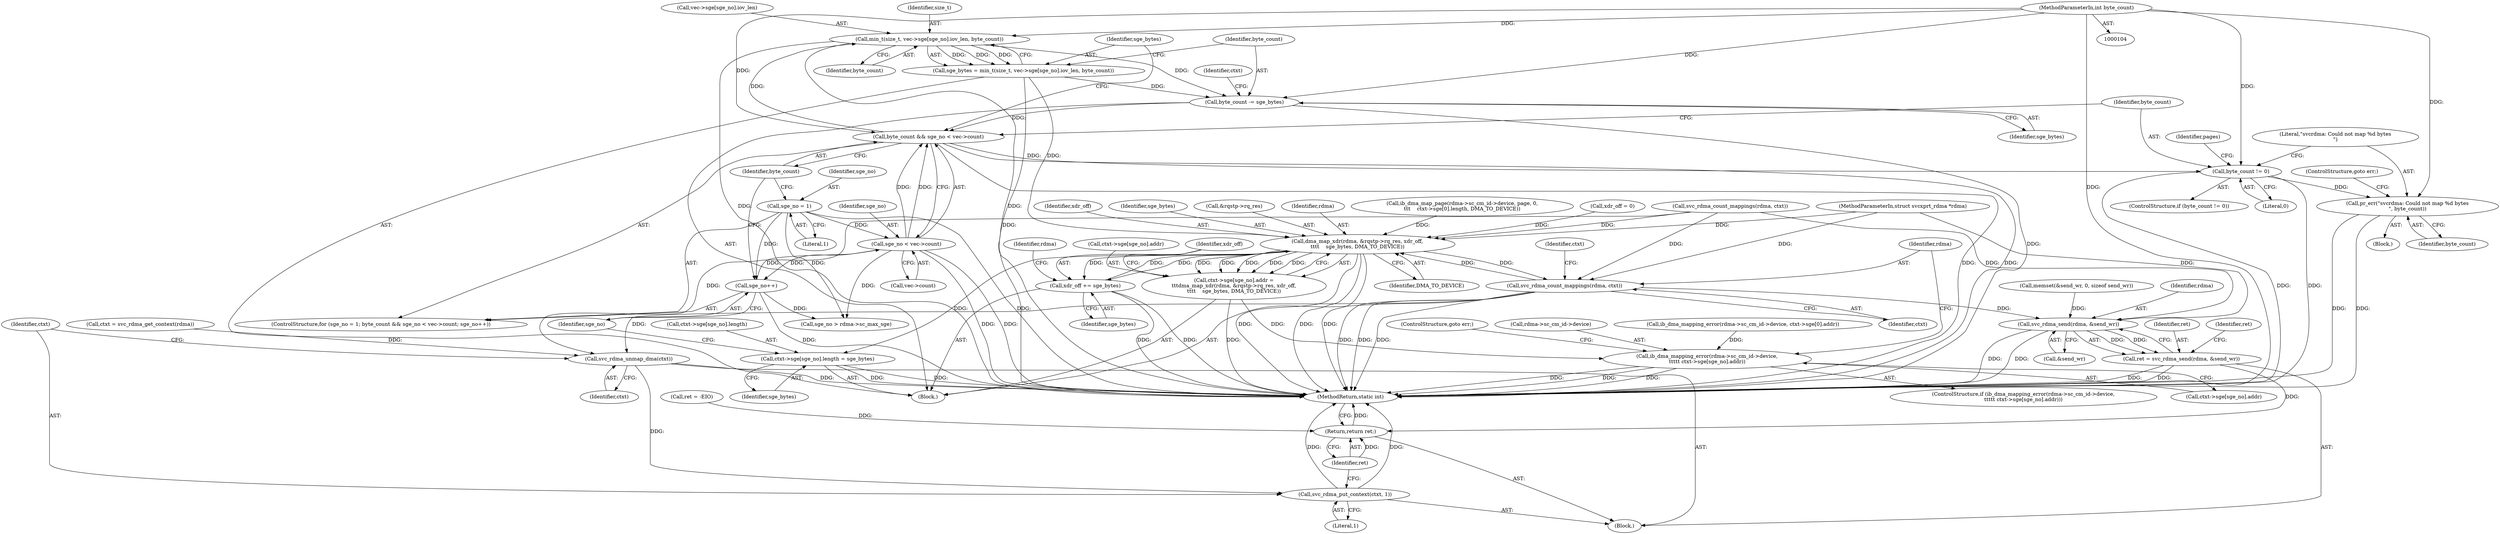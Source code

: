 digraph "1_linux_c70422f760c120480fee4de6c38804c72aa26bc1_32@pointer" {
"1000237" [label="(Call,min_t(size_t, vec->sge[sge_no].iov_len, byte_count))"];
"1000225" [label="(Call,byte_count && sge_no < vec->count)"];
"1000247" [label="(Call,byte_count -= sge_bytes)"];
"1000235" [label="(Call,sge_bytes = min_t(size_t, vec->sge[sge_no].iov_len, byte_count))"];
"1000237" [label="(Call,min_t(size_t, vec->sge[sge_no].iov_len, byte_count))"];
"1000110" [label="(MethodParameterIn,int byte_count)"];
"1000227" [label="(Call,sge_no < vec->count)"];
"1000222" [label="(Call,sge_no = 1)"];
"1000232" [label="(Call,sge_no++)"];
"1000311" [label="(Call,byte_count != 0)"];
"1000315" [label="(Call,pr_err(\"svcrdma: Could not map %d bytes\n\", byte_count))"];
"1000258" [label="(Call,dma_map_xdr(rdma, &rqstp->rq_res, xdr_off,\n\t\t\t\t    sge_bytes, DMA_TO_DEVICE))"];
"1000250" [label="(Call,ctxt->sge[sge_no].addr =\n\t\t\tdma_map_xdr(rdma, &rqstp->rq_res, xdr_off,\n\t\t\t\t    sge_bytes, DMA_TO_DEVICE))"];
"1000271" [label="(Call,ib_dma_mapping_error(rdma->sc_cm_id->device,\n\t\t\t\t\t ctxt->sge[sge_no].addr))"];
"1000267" [label="(Call,xdr_off += sge_bytes)"];
"1000285" [label="(Call,svc_rdma_count_mappings(rdma, ctxt))"];
"1000443" [label="(Call,svc_rdma_send(rdma, &send_wr))"];
"1000441" [label="(Call,ret = svc_rdma_send(rdma, &send_wr))"];
"1000458" [label="(Return,return ret;)"];
"1000453" [label="(Call,svc_rdma_unmap_dma(ctxt))"];
"1000455" [label="(Call,svc_rdma_put_context(ctxt, 1))"];
"1000301" [label="(Call,ctxt->sge[sge_no].length = sge_bytes)"];
"1000443" [label="(Call,svc_rdma_send(rdma, &send_wr))"];
"1000441" [label="(Call,ret = svc_rdma_send(rdma, &send_wr))"];
"1000218" [label="(Call,xdr_off = 0)"];
"1000457" [label="(Literal,1)"];
"1000314" [label="(Block,)"];
"1000269" [label="(Identifier,sge_bytes)"];
"1000221" [label="(ControlStructure,for (sge_no = 1; byte_count && sge_no < vec->count; sge_no++))"];
"1000267" [label="(Call,xdr_off += sge_bytes)"];
"1000274" [label="(Identifier,rdma)"];
"1000232" [label="(Call,sge_no++)"];
"1000264" [label="(Identifier,xdr_off)"];
"1000246" [label="(Identifier,byte_count)"];
"1000271" [label="(Call,ib_dma_mapping_error(rdma->sc_cm_id->device,\n\t\t\t\t\t ctxt->sge[sge_no].addr))"];
"1000251" [label="(Call,ctxt->sge[sge_no].addr)"];
"1000310" [label="(ControlStructure,if (byte_count != 0))"];
"1000311" [label="(Call,byte_count != 0)"];
"1000254" [label="(Identifier,ctxt)"];
"1000454" [label="(Identifier,ctxt)"];
"1000265" [label="(Identifier,sge_bytes)"];
"1000317" [label="(Identifier,byte_count)"];
"1000286" [label="(Identifier,rdma)"];
"1000455" [label="(Call,svc_rdma_put_context(ctxt, 1))"];
"1000268" [label="(Identifier,xdr_off)"];
"1000235" [label="(Call,sge_bytes = min_t(size_t, vec->sge[sge_no].iov_len, byte_count))"];
"1000320" [label="(Identifier,pages)"];
"1000459" [label="(Identifier,ret)"];
"1000266" [label="(Identifier,DMA_TO_DEVICE)"];
"1000105" [label="(MethodParameterIn,struct svcxprt_rdma *rdma)"];
"1000258" [label="(Call,dma_map_xdr(rdma, &rqstp->rq_res, xdr_off,\n\t\t\t\t    sge_bytes, DMA_TO_DEVICE))"];
"1000125" [label="(Call,ctxt = svc_rdma_get_context(rdma))"];
"1000224" [label="(Literal,1)"];
"1000210" [label="(Call,svc_rdma_count_mappings(rdma, ctxt))"];
"1000312" [label="(Identifier,byte_count)"];
"1000453" [label="(Call,svc_rdma_unmap_dma(ctxt))"];
"1000309" [label="(Identifier,sge_bytes)"];
"1000448" [label="(Identifier,ret)"];
"1000247" [label="(Call,byte_count -= sge_bytes)"];
"1000313" [label="(Literal,0)"];
"1000237" [label="(Call,min_t(size_t, vec->sge[sge_no].iov_len, byte_count))"];
"1000270" [label="(ControlStructure,if (ib_dma_mapping_error(rdma->sc_cm_id->device,\n\t\t\t\t\t ctxt->sge[sge_no].addr)))"];
"1000226" [label="(Identifier,byte_count)"];
"1000260" [label="(Call,&rqstp->rq_res)"];
"1000292" [label="(Identifier,ctxt)"];
"1000442" [label="(Identifier,ret)"];
"1000110" [label="(MethodParameterIn,int byte_count)"];
"1000315" [label="(Call,pr_err(\"svcrdma: Could not map %d bytes\n\", byte_count))"];
"1000301" [label="(Call,ctxt->sge[sge_no].length = sge_bytes)"];
"1000287" [label="(Identifier,ctxt)"];
"1000236" [label="(Identifier,sge_bytes)"];
"1000382" [label="(Call,memset(&send_wr, 0, sizeof send_wr))"];
"1000248" [label="(Identifier,byte_count)"];
"1000222" [label="(Call,sge_no = 1)"];
"1000233" [label="(Identifier,sge_no)"];
"1000284" [label="(ControlStructure,goto err;)"];
"1000456" [label="(Identifier,ctxt)"];
"1000277" [label="(Call,ctxt->sge[sge_no].addr)"];
"1000302" [label="(Call,ctxt->sge[sge_no].length)"];
"1000458" [label="(Return,return ret;)"];
"1000228" [label="(Identifier,sge_no)"];
"1000227" [label="(Call,sge_no < vec->count)"];
"1000272" [label="(Call,rdma->sc_cm_id->device)"];
"1000196" [label="(Call,ib_dma_mapping_error(rdma->sc_cm_id->device, ctxt->sge[0].addr))"];
"1000223" [label="(Identifier,sge_no)"];
"1000444" [label="(Identifier,rdma)"];
"1000318" [label="(ControlStructure,goto err;)"];
"1000372" [label="(Call,sge_no > rdma->sc_max_sge)"];
"1000259" [label="(Identifier,rdma)"];
"1000225" [label="(Call,byte_count && sge_no < vec->count)"];
"1000285" [label="(Call,svc_rdma_count_mappings(rdma, ctxt))"];
"1000238" [label="(Identifier,size_t)"];
"1000112" [label="(Block,)"];
"1000445" [label="(Call,&send_wr)"];
"1000250" [label="(Call,ctxt->sge[sge_no].addr =\n\t\t\tdma_map_xdr(rdma, &rqstp->rq_res, xdr_off,\n\t\t\t\t    sge_bytes, DMA_TO_DEVICE))"];
"1000234" [label="(Block,)"];
"1000239" [label="(Call,vec->sge[sge_no].iov_len)"];
"1000179" [label="(Call,ib_dma_map_page(rdma->sc_cm_id->device, page, 0,\n\t\t\t    ctxt->sge[0].length, DMA_TO_DEVICE))"];
"1000121" [label="(Call,ret = -EIO)"];
"1000249" [label="(Identifier,sge_bytes)"];
"1000316" [label="(Literal,\"svcrdma: Could not map %d bytes\n\")"];
"1000460" [label="(MethodReturn,static int)"];
"1000229" [label="(Call,vec->count)"];
"1000237" -> "1000235"  [label="AST: "];
"1000237" -> "1000246"  [label="CFG: "];
"1000238" -> "1000237"  [label="AST: "];
"1000239" -> "1000237"  [label="AST: "];
"1000246" -> "1000237"  [label="AST: "];
"1000235" -> "1000237"  [label="CFG: "];
"1000237" -> "1000460"  [label="DDG: "];
"1000237" -> "1000460"  [label="DDG: "];
"1000237" -> "1000235"  [label="DDG: "];
"1000237" -> "1000235"  [label="DDG: "];
"1000237" -> "1000235"  [label="DDG: "];
"1000225" -> "1000237"  [label="DDG: "];
"1000110" -> "1000237"  [label="DDG: "];
"1000237" -> "1000247"  [label="DDG: "];
"1000225" -> "1000221"  [label="AST: "];
"1000225" -> "1000226"  [label="CFG: "];
"1000225" -> "1000227"  [label="CFG: "];
"1000226" -> "1000225"  [label="AST: "];
"1000227" -> "1000225"  [label="AST: "];
"1000236" -> "1000225"  [label="CFG: "];
"1000312" -> "1000225"  [label="CFG: "];
"1000225" -> "1000460"  [label="DDG: "];
"1000225" -> "1000460"  [label="DDG: "];
"1000247" -> "1000225"  [label="DDG: "];
"1000110" -> "1000225"  [label="DDG: "];
"1000227" -> "1000225"  [label="DDG: "];
"1000227" -> "1000225"  [label="DDG: "];
"1000225" -> "1000311"  [label="DDG: "];
"1000247" -> "1000234"  [label="AST: "];
"1000247" -> "1000249"  [label="CFG: "];
"1000248" -> "1000247"  [label="AST: "];
"1000249" -> "1000247"  [label="AST: "];
"1000254" -> "1000247"  [label="CFG: "];
"1000247" -> "1000460"  [label="DDG: "];
"1000235" -> "1000247"  [label="DDG: "];
"1000110" -> "1000247"  [label="DDG: "];
"1000235" -> "1000234"  [label="AST: "];
"1000236" -> "1000235"  [label="AST: "];
"1000248" -> "1000235"  [label="CFG: "];
"1000235" -> "1000460"  [label="DDG: "];
"1000235" -> "1000258"  [label="DDG: "];
"1000110" -> "1000104"  [label="AST: "];
"1000110" -> "1000460"  [label="DDG: "];
"1000110" -> "1000311"  [label="DDG: "];
"1000110" -> "1000315"  [label="DDG: "];
"1000227" -> "1000229"  [label="CFG: "];
"1000228" -> "1000227"  [label="AST: "];
"1000229" -> "1000227"  [label="AST: "];
"1000227" -> "1000460"  [label="DDG: "];
"1000227" -> "1000460"  [label="DDG: "];
"1000222" -> "1000227"  [label="DDG: "];
"1000232" -> "1000227"  [label="DDG: "];
"1000227" -> "1000232"  [label="DDG: "];
"1000227" -> "1000372"  [label="DDG: "];
"1000222" -> "1000221"  [label="AST: "];
"1000222" -> "1000224"  [label="CFG: "];
"1000223" -> "1000222"  [label="AST: "];
"1000224" -> "1000222"  [label="AST: "];
"1000226" -> "1000222"  [label="CFG: "];
"1000222" -> "1000460"  [label="DDG: "];
"1000222" -> "1000232"  [label="DDG: "];
"1000222" -> "1000372"  [label="DDG: "];
"1000232" -> "1000221"  [label="AST: "];
"1000232" -> "1000233"  [label="CFG: "];
"1000233" -> "1000232"  [label="AST: "];
"1000226" -> "1000232"  [label="CFG: "];
"1000232" -> "1000460"  [label="DDG: "];
"1000232" -> "1000372"  [label="DDG: "];
"1000311" -> "1000310"  [label="AST: "];
"1000311" -> "1000313"  [label="CFG: "];
"1000312" -> "1000311"  [label="AST: "];
"1000313" -> "1000311"  [label="AST: "];
"1000316" -> "1000311"  [label="CFG: "];
"1000320" -> "1000311"  [label="CFG: "];
"1000311" -> "1000460"  [label="DDG: "];
"1000311" -> "1000460"  [label="DDG: "];
"1000311" -> "1000315"  [label="DDG: "];
"1000315" -> "1000314"  [label="AST: "];
"1000315" -> "1000317"  [label="CFG: "];
"1000316" -> "1000315"  [label="AST: "];
"1000317" -> "1000315"  [label="AST: "];
"1000318" -> "1000315"  [label="CFG: "];
"1000315" -> "1000460"  [label="DDG: "];
"1000315" -> "1000460"  [label="DDG: "];
"1000258" -> "1000250"  [label="AST: "];
"1000258" -> "1000266"  [label="CFG: "];
"1000259" -> "1000258"  [label="AST: "];
"1000260" -> "1000258"  [label="AST: "];
"1000264" -> "1000258"  [label="AST: "];
"1000265" -> "1000258"  [label="AST: "];
"1000266" -> "1000258"  [label="AST: "];
"1000250" -> "1000258"  [label="CFG: "];
"1000258" -> "1000460"  [label="DDG: "];
"1000258" -> "1000460"  [label="DDG: "];
"1000258" -> "1000460"  [label="DDG: "];
"1000258" -> "1000250"  [label="DDG: "];
"1000258" -> "1000250"  [label="DDG: "];
"1000258" -> "1000250"  [label="DDG: "];
"1000258" -> "1000250"  [label="DDG: "];
"1000258" -> "1000250"  [label="DDG: "];
"1000285" -> "1000258"  [label="DDG: "];
"1000210" -> "1000258"  [label="DDG: "];
"1000105" -> "1000258"  [label="DDG: "];
"1000218" -> "1000258"  [label="DDG: "];
"1000267" -> "1000258"  [label="DDG: "];
"1000179" -> "1000258"  [label="DDG: "];
"1000258" -> "1000267"  [label="DDG: "];
"1000258" -> "1000267"  [label="DDG: "];
"1000258" -> "1000285"  [label="DDG: "];
"1000258" -> "1000301"  [label="DDG: "];
"1000250" -> "1000234"  [label="AST: "];
"1000251" -> "1000250"  [label="AST: "];
"1000268" -> "1000250"  [label="CFG: "];
"1000250" -> "1000460"  [label="DDG: "];
"1000250" -> "1000271"  [label="DDG: "];
"1000271" -> "1000270"  [label="AST: "];
"1000271" -> "1000277"  [label="CFG: "];
"1000272" -> "1000271"  [label="AST: "];
"1000277" -> "1000271"  [label="AST: "];
"1000284" -> "1000271"  [label="CFG: "];
"1000286" -> "1000271"  [label="CFG: "];
"1000271" -> "1000460"  [label="DDG: "];
"1000271" -> "1000460"  [label="DDG: "];
"1000271" -> "1000460"  [label="DDG: "];
"1000196" -> "1000271"  [label="DDG: "];
"1000267" -> "1000234"  [label="AST: "];
"1000267" -> "1000269"  [label="CFG: "];
"1000268" -> "1000267"  [label="AST: "];
"1000269" -> "1000267"  [label="AST: "];
"1000274" -> "1000267"  [label="CFG: "];
"1000267" -> "1000460"  [label="DDG: "];
"1000267" -> "1000460"  [label="DDG: "];
"1000285" -> "1000234"  [label="AST: "];
"1000285" -> "1000287"  [label="CFG: "];
"1000286" -> "1000285"  [label="AST: "];
"1000287" -> "1000285"  [label="AST: "];
"1000292" -> "1000285"  [label="CFG: "];
"1000285" -> "1000460"  [label="DDG: "];
"1000285" -> "1000460"  [label="DDG: "];
"1000285" -> "1000460"  [label="DDG: "];
"1000105" -> "1000285"  [label="DDG: "];
"1000210" -> "1000285"  [label="DDG: "];
"1000285" -> "1000443"  [label="DDG: "];
"1000285" -> "1000453"  [label="DDG: "];
"1000443" -> "1000441"  [label="AST: "];
"1000443" -> "1000445"  [label="CFG: "];
"1000444" -> "1000443"  [label="AST: "];
"1000445" -> "1000443"  [label="AST: "];
"1000441" -> "1000443"  [label="CFG: "];
"1000443" -> "1000460"  [label="DDG: "];
"1000443" -> "1000460"  [label="DDG: "];
"1000443" -> "1000441"  [label="DDG: "];
"1000443" -> "1000441"  [label="DDG: "];
"1000210" -> "1000443"  [label="DDG: "];
"1000105" -> "1000443"  [label="DDG: "];
"1000382" -> "1000443"  [label="DDG: "];
"1000441" -> "1000112"  [label="AST: "];
"1000442" -> "1000441"  [label="AST: "];
"1000448" -> "1000441"  [label="CFG: "];
"1000441" -> "1000460"  [label="DDG: "];
"1000441" -> "1000460"  [label="DDG: "];
"1000441" -> "1000458"  [label="DDG: "];
"1000458" -> "1000112"  [label="AST: "];
"1000458" -> "1000459"  [label="CFG: "];
"1000459" -> "1000458"  [label="AST: "];
"1000460" -> "1000458"  [label="CFG: "];
"1000458" -> "1000460"  [label="DDG: "];
"1000459" -> "1000458"  [label="DDG: "];
"1000121" -> "1000458"  [label="DDG: "];
"1000453" -> "1000112"  [label="AST: "];
"1000453" -> "1000454"  [label="CFG: "];
"1000454" -> "1000453"  [label="AST: "];
"1000456" -> "1000453"  [label="CFG: "];
"1000453" -> "1000460"  [label="DDG: "];
"1000125" -> "1000453"  [label="DDG: "];
"1000210" -> "1000453"  [label="DDG: "];
"1000453" -> "1000455"  [label="DDG: "];
"1000455" -> "1000112"  [label="AST: "];
"1000455" -> "1000457"  [label="CFG: "];
"1000456" -> "1000455"  [label="AST: "];
"1000457" -> "1000455"  [label="AST: "];
"1000459" -> "1000455"  [label="CFG: "];
"1000455" -> "1000460"  [label="DDG: "];
"1000455" -> "1000460"  [label="DDG: "];
"1000301" -> "1000234"  [label="AST: "];
"1000301" -> "1000309"  [label="CFG: "];
"1000302" -> "1000301"  [label="AST: "];
"1000309" -> "1000301"  [label="AST: "];
"1000233" -> "1000301"  [label="CFG: "];
"1000301" -> "1000460"  [label="DDG: "];
"1000301" -> "1000460"  [label="DDG: "];
}
